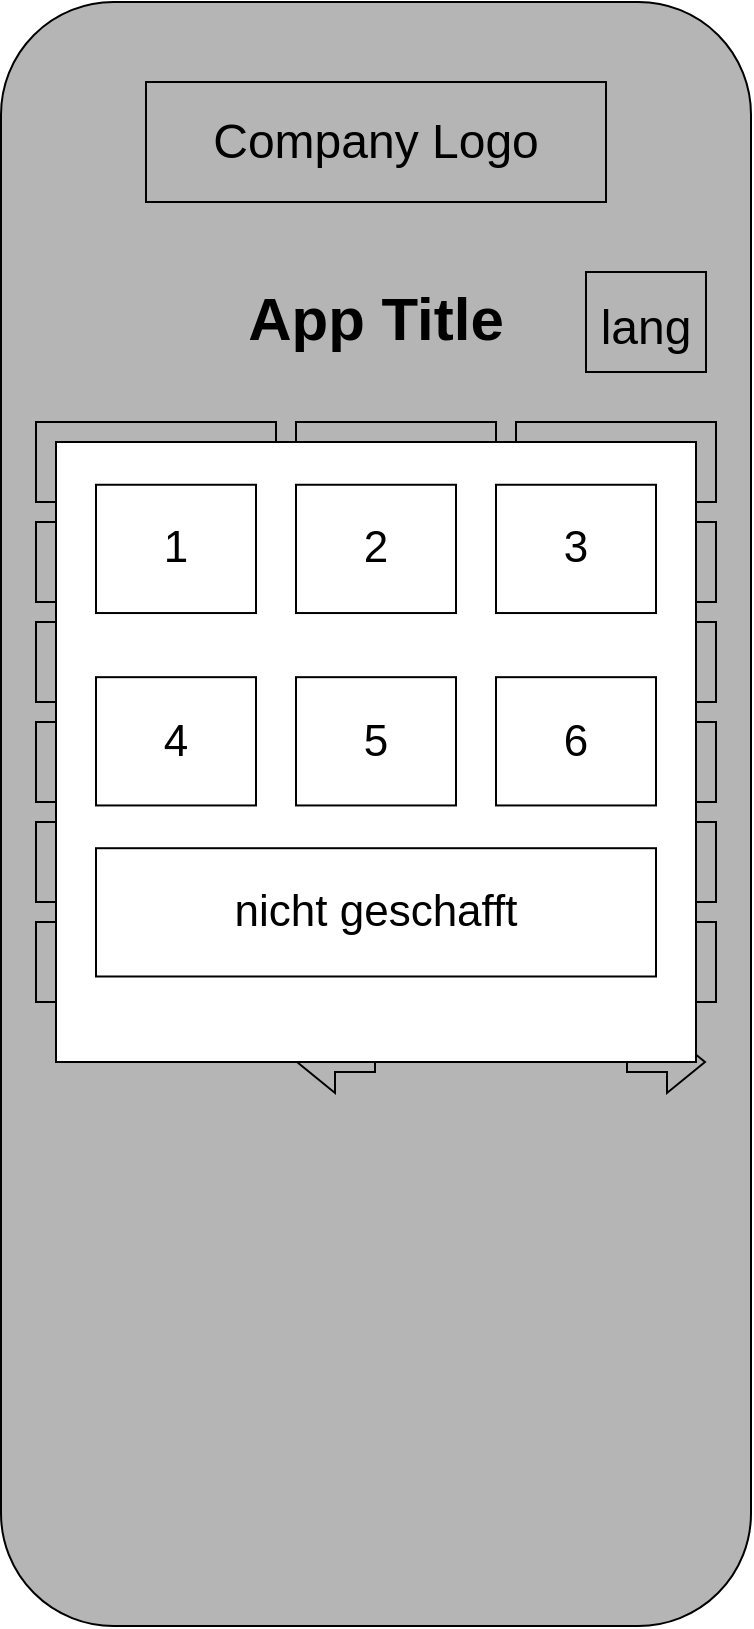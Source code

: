 <mxfile version="16.5.1" type="device"><diagram id="v5nWLGemeg1QrsChsYFZ" name="Page-1"><mxGraphModel dx="1422" dy="857" grid="1" gridSize="10" guides="1" tooltips="1" connect="1" arrows="1" fold="1" page="1" pageScale="1" pageWidth="827" pageHeight="1169" background="none" math="0" shadow="0"><root><mxCell id="0"/><mxCell id="1" parent="0"/><mxCell id="Obf-LAvIsFtfwGLuBJ4M-1" value="" style="group;" parent="1" vertex="1" connectable="0"><mxGeometry x="32.5" y="30" width="375" height="812" as="geometry"/></mxCell><mxCell id="WJXJu_dwfBxsgUFd5zqD-1" value="" style="rounded=1;whiteSpace=wrap;html=1;aspect=fixed;fillColor=#B5B5B5;" parent="Obf-LAvIsFtfwGLuBJ4M-1" vertex="1"><mxGeometry width="375" height="812" as="geometry"/></mxCell><mxCell id="WJXJu_dwfBxsgUFd5zqD-2" value="&lt;h1&gt;&lt;font style=&quot;font-size: 30px&quot;&gt;App Title&lt;/font&gt;&lt;/h1&gt;" style="text;html=1;strokeColor=none;fillColor=#B5B5B5;spacing=5;spacingTop=-20;whiteSpace=wrap;overflow=hidden;rounded=0;align=center;" parent="Obf-LAvIsFtfwGLuBJ4M-1" vertex="1"><mxGeometry x="63.75" y="135" width="247.5" height="40" as="geometry"/></mxCell><mxCell id="WJXJu_dwfBxsgUFd5zqD-3" value="&lt;font style=&quot;font-size: 24px&quot;&gt;lang&lt;/font&gt;" style="rounded=0;whiteSpace=wrap;html=1;fontSize=30;fillColor=#B5B5B5;" parent="Obf-LAvIsFtfwGLuBJ4M-1" vertex="1"><mxGeometry x="292.5" y="135" width="60" height="50" as="geometry"/></mxCell><mxCell id="WJXJu_dwfBxsgUFd5zqD-4" value="Company Logo" style="rounded=0;whiteSpace=wrap;html=1;fontSize=24;fillColor=#B5B5B5;" parent="Obf-LAvIsFtfwGLuBJ4M-1" vertex="1"><mxGeometry x="72.5" y="40" width="230" height="60" as="geometry"/></mxCell><mxCell id="vW9jME9v0C3fxmsjjAQK-23" value="" style="shape=flexArrow;endArrow=classic;html=1;rounded=0;fillColor=#B5B5B5;" parent="Obf-LAvIsFtfwGLuBJ4M-1" edge="1"><mxGeometry width="50" height="50" relative="1" as="geometry"><mxPoint x="312.5" y="530" as="sourcePoint"/><mxPoint x="352.5" y="530" as="targetPoint"/></mxGeometry></mxCell><mxCell id="vW9jME9v0C3fxmsjjAQK-25" value="" style="shape=flexArrow;endArrow=classic;html=1;rounded=0;fillColor=#B5B5B5;" parent="Obf-LAvIsFtfwGLuBJ4M-1" edge="1"><mxGeometry width="50" height="50" relative="1" as="geometry"><mxPoint x="187.5" y="530" as="sourcePoint"/><mxPoint x="147.5" y="530" as="targetPoint"/></mxGeometry></mxCell><mxCell id="WJXJu_dwfBxsgUFd5zqD-35" value="Name 1" style="rounded=0;whiteSpace=wrap;html=1;fillColor=#B5B5B5;" parent="1" vertex="1"><mxGeometry x="50" y="290" width="120" height="40" as="geometry"/></mxCell><mxCell id="WJXJu_dwfBxsgUFd5zqD-37" value="Name 2" style="rounded=0;whiteSpace=wrap;html=1;fillColor=#B5B5B5;" parent="1" vertex="1"><mxGeometry x="50" y="340" width="120" height="40" as="geometry"/></mxCell><mxCell id="WJXJu_dwfBxsgUFd5zqD-38" value="Name 3" style="rounded=0;whiteSpace=wrap;html=1;fillColor=#B5B5B5;" parent="1" vertex="1"><mxGeometry x="50" y="390" width="120" height="40" as="geometry"/></mxCell><mxCell id="WJXJu_dwfBxsgUFd5zqD-39" value="Name 4" style="rounded=0;whiteSpace=wrap;html=1;fillColor=#B5B5B5;" parent="1" vertex="1"><mxGeometry x="50" y="440" width="120" height="40" as="geometry"/></mxCell><mxCell id="WJXJu_dwfBxsgUFd5zqD-40" value="Name 5" style="rounded=0;whiteSpace=wrap;html=1;fillColor=#B5B5B5;" parent="1" vertex="1"><mxGeometry x="50" y="490" width="120" height="40" as="geometry"/></mxCell><mxCell id="WJXJu_dwfBxsgUFd5zqD-43" value="Title Names" style="rounded=0;whiteSpace=wrap;html=1;fillColor=#B5B5B5;" parent="1" vertex="1"><mxGeometry x="50" y="240" width="120" height="40" as="geometry"/></mxCell><mxCell id="WJXJu_dwfBxsgUFd5zqD-44" value="Score 1_1" style="rounded=0;whiteSpace=wrap;html=1;fillColor=#B5B5B5;" parent="1" vertex="1"><mxGeometry x="180" y="290" width="100" height="40" as="geometry"/></mxCell><mxCell id="vW9jME9v0C3fxmsjjAQK-2" value="Hole Number" style="rounded=0;whiteSpace=wrap;html=1;fillColor=#B5B5B5;" parent="1" vertex="1"><mxGeometry x="180" y="240" width="100" height="40" as="geometry"/></mxCell><mxCell id="vW9jME9v0C3fxmsjjAQK-3" value="Hole Number" style="rounded=0;whiteSpace=wrap;html=1;fillColor=#B5B5B5;" parent="1" vertex="1"><mxGeometry x="290" y="240" width="100" height="40" as="geometry"/></mxCell><mxCell id="vW9jME9v0C3fxmsjjAQK-4" value="Score 2_1" style="rounded=0;whiteSpace=wrap;html=1;fillColor=#B5B5B5;" parent="1" vertex="1"><mxGeometry x="290" y="290" width="100" height="40" as="geometry"/></mxCell><mxCell id="vW9jME9v0C3fxmsjjAQK-7" value="Score 1_2" style="rounded=0;whiteSpace=wrap;html=1;fillColor=#B5B5B5;" parent="1" vertex="1"><mxGeometry x="180" y="340" width="100" height="40" as="geometry"/></mxCell><mxCell id="vW9jME9v0C3fxmsjjAQK-8" value="Score 2_2" style="rounded=0;whiteSpace=wrap;html=1;fillColor=#B5B5B5;" parent="1" vertex="1"><mxGeometry x="290" y="340" width="100" height="40" as="geometry"/></mxCell><mxCell id="vW9jME9v0C3fxmsjjAQK-9" value="Score 1_3" style="rounded=0;whiteSpace=wrap;html=1;fillColor=#B5B5B5;" parent="1" vertex="1"><mxGeometry x="180" y="390" width="100" height="40" as="geometry"/></mxCell><mxCell id="vW9jME9v0C3fxmsjjAQK-10" value="Score 2_3" style="rounded=0;whiteSpace=wrap;html=1;fillColor=#B5B5B5;" parent="1" vertex="1"><mxGeometry x="290" y="390" width="100" height="40" as="geometry"/></mxCell><mxCell id="vW9jME9v0C3fxmsjjAQK-11" value="Score 1_4" style="rounded=0;whiteSpace=wrap;html=1;fillColor=#B5B5B5;" parent="1" vertex="1"><mxGeometry x="180" y="440" width="100" height="40" as="geometry"/></mxCell><mxCell id="vW9jME9v0C3fxmsjjAQK-12" value="Score 2_4" style="rounded=0;whiteSpace=wrap;html=1;fillColor=#B5B5B5;" parent="1" vertex="1"><mxGeometry x="290" y="440" width="100" height="40" as="geometry"/></mxCell><mxCell id="vW9jME9v0C3fxmsjjAQK-14" value="Score 1_5" style="rounded=0;whiteSpace=wrap;html=1;fillColor=#B5B5B5;" parent="1" vertex="1"><mxGeometry x="180" y="490" width="100" height="40" as="geometry"/></mxCell><mxCell id="vW9jME9v0C3fxmsjjAQK-15" value="Score 2_5" style="rounded=0;whiteSpace=wrap;html=1;fillColor=#B5B5B5;" parent="1" vertex="1"><mxGeometry x="290" y="490" width="100" height="40" as="geometry"/></mxCell><mxCell id="ty6oTxl7lA1npdWVoGOo-17" value="" style="group" vertex="1" connectable="0" parent="1"><mxGeometry x="60" y="250" width="320" height="310" as="geometry"/></mxCell><mxCell id="ty6oTxl7lA1npdWVoGOo-9" value="" style="rounded=0;whiteSpace=wrap;html=1;" vertex="1" parent="ty6oTxl7lA1npdWVoGOo-17"><mxGeometry width="320" height="310.0" as="geometry"/></mxCell><mxCell id="ty6oTxl7lA1npdWVoGOo-10" value="&lt;font style=&quot;font-size: 22px&quot;&gt;1&lt;/font&gt;" style="rounded=0;whiteSpace=wrap;html=1;" vertex="1" parent="ty6oTxl7lA1npdWVoGOo-17"><mxGeometry x="20" y="21.379" width="80" height="64.138" as="geometry"/></mxCell><mxCell id="ty6oTxl7lA1npdWVoGOo-11" value="&lt;font style=&quot;font-size: 22px&quot;&gt;2&lt;/font&gt;" style="rounded=0;whiteSpace=wrap;html=1;" vertex="1" parent="ty6oTxl7lA1npdWVoGOo-17"><mxGeometry x="120" y="21.379" width="80" height="64.138" as="geometry"/></mxCell><mxCell id="ty6oTxl7lA1npdWVoGOo-12" value="&lt;font style=&quot;font-size: 22px&quot;&gt;3&lt;/font&gt;" style="rounded=0;whiteSpace=wrap;html=1;" vertex="1" parent="ty6oTxl7lA1npdWVoGOo-17"><mxGeometry x="220" y="21.379" width="80" height="64.138" as="geometry"/></mxCell><mxCell id="ty6oTxl7lA1npdWVoGOo-13" value="&lt;span style=&quot;font-size: 22px&quot;&gt;4&lt;/span&gt;" style="rounded=0;whiteSpace=wrap;html=1;" vertex="1" parent="ty6oTxl7lA1npdWVoGOo-17"><mxGeometry x="20" y="117.586" width="80" height="64.138" as="geometry"/></mxCell><mxCell id="ty6oTxl7lA1npdWVoGOo-14" value="&lt;font style=&quot;font-size: 22px&quot;&gt;5&lt;/font&gt;" style="rounded=0;whiteSpace=wrap;html=1;" vertex="1" parent="ty6oTxl7lA1npdWVoGOo-17"><mxGeometry x="120" y="117.586" width="80" height="64.138" as="geometry"/></mxCell><mxCell id="ty6oTxl7lA1npdWVoGOo-15" value="&lt;font style=&quot;font-size: 22px&quot;&gt;6&lt;/font&gt;" style="rounded=0;whiteSpace=wrap;html=1;" vertex="1" parent="ty6oTxl7lA1npdWVoGOo-17"><mxGeometry x="220" y="117.586" width="80" height="64.138" as="geometry"/></mxCell><mxCell id="ty6oTxl7lA1npdWVoGOo-16" value="&lt;span style=&quot;font-size: 22px&quot;&gt;nicht geschafft&lt;/span&gt;" style="rounded=0;whiteSpace=wrap;html=1;" vertex="1" parent="ty6oTxl7lA1npdWVoGOo-17"><mxGeometry x="20" y="203.103" width="280" height="64.138" as="geometry"/></mxCell></root></mxGraphModel></diagram></mxfile>